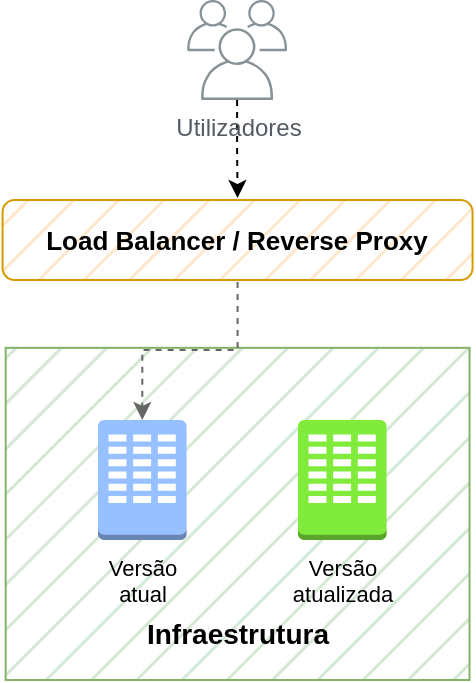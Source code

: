 <mxfile scale="1" border="0" version="24.2.8" type="device">
  <diagram name="Página-1" id="GqaS2yzh_YFpKsmkKtEa">
    <mxGraphModel dx="1036" dy="565" grid="1" gridSize="10" guides="1" tooltips="1" connect="1" arrows="1" fold="1" page="1" pageScale="1" pageWidth="827" pageHeight="1169" math="0" shadow="0">
      <root>
        <mxCell id="0" />
        <mxCell id="1" parent="0" />
        <mxCell id="IIeFJdCi4ttDjo09-xvz-28" value="&lt;p style=&quot;line-height: 120%; margin-top: 120px; margin-bottom: 0px; padding-bottom: 0px; margin-right: 0px;&quot;&gt;&lt;b&gt;&lt;font style=&quot;font-size: 14px;&quot;&gt;Infraestrutura&lt;/font&gt;&lt;/b&gt;&lt;/p&gt;" style="whiteSpace=wrap;html=1;fillColor=#d5e8d4;strokeColor=#82b366;fillStyle=hatch;" parent="1" vertex="1">
          <mxGeometry x="213.83" y="313.91" width="231.93" height="166.09" as="geometry" />
        </mxCell>
        <mxCell id="IIeFJdCi4ttDjo09-xvz-21" style="edgeStyle=orthogonalEdgeStyle;rounded=0;orthogonalLoop=1;jettySize=auto;html=1;entryX=0.5;entryY=0;entryDx=0;entryDy=0;dashed=1;" parent="1" source="IIeFJdCi4ttDjo09-xvz-18" target="IIeFJdCi4ttDjo09-xvz-20" edge="1">
          <mxGeometry relative="1" as="geometry" />
        </mxCell>
        <mxCell id="IIeFJdCi4ttDjo09-xvz-18" value="Utilizadores" style="sketch=0;outlineConnect=0;gradientColor=none;fontColor=#545B64;strokeColor=none;fillColor=#879196;dashed=0;verticalLabelPosition=bottom;verticalAlign=top;align=center;html=1;fontSize=12;fontStyle=0;aspect=fixed;shape=mxgraph.aws4.illustration_users;pointerEvents=1" parent="1" vertex="1">
          <mxGeometry x="304.58" y="140" width="50" height="50" as="geometry" />
        </mxCell>
        <mxCell id="IIeFJdCi4ttDjo09-xvz-19" value="" style="outlineConnect=0;dashed=0;verticalLabelPosition=bottom;verticalAlign=top;align=center;html=1;shape=mxgraph.aws3.corporate_data_center;fillColor=#96C0FF;strokeColor=#36393d;" parent="1" vertex="1">
          <mxGeometry x="260" y="350" width="44.29" height="60" as="geometry" />
        </mxCell>
        <mxCell id="IIeFJdCi4ttDjo09-xvz-22" style="edgeStyle=orthogonalEdgeStyle;rounded=0;orthogonalLoop=1;jettySize=auto;html=1;curved=0;dashed=1;fillColor=#f5f5f5;strokeColor=#666666;" parent="1" source="IIeFJdCi4ttDjo09-xvz-20" target="IIeFJdCi4ttDjo09-xvz-19" edge="1">
          <mxGeometry relative="1" as="geometry" />
        </mxCell>
        <mxCell id="IIeFJdCi4ttDjo09-xvz-20" value="&lt;b&gt;&lt;font style=&quot;font-size: 13px;&quot;&gt;Load Balancer / Reverse Proxy&lt;/font&gt;&lt;/b&gt;" style="rounded=1;whiteSpace=wrap;html=1;fillColor=#ffe6cc;strokeColor=#d79b00;fillStyle=hatch;strokeWidth=1;perimeterSpacing=1;glass=0;" parent="1" vertex="1">
          <mxGeometry x="212.29" y="240" width="235" height="40" as="geometry" />
        </mxCell>
        <mxCell id="IIeFJdCi4ttDjo09-xvz-24" value="" style="outlineConnect=0;dashed=0;verticalLabelPosition=bottom;verticalAlign=top;align=center;html=1;shape=mxgraph.aws3.corporate_data_center;fillColor=#81EB3B;strokeColor=#36393d;" parent="1" vertex="1">
          <mxGeometry x="360" y="350" width="44.29" height="60" as="geometry" />
        </mxCell>
        <mxCell id="8C0ys7V4k4Ei_hw-86kY-1" value="&lt;font style=&quot;font-size: 11px;&quot;&gt;Versão&lt;/font&gt;&lt;div style=&quot;font-size: 11px;&quot;&gt;&lt;span style=&quot;background-color: initial;&quot;&gt;&lt;font style=&quot;font-size: 11px;&quot;&gt;atual&lt;/font&gt;&lt;/span&gt;&lt;/div&gt;" style="text;html=1;align=center;verticalAlign=middle;resizable=0;points=[];autosize=1;strokeColor=none;fillColor=none;" parent="1" vertex="1">
          <mxGeometry x="252.14" y="410" width="60" height="40" as="geometry" />
        </mxCell>
        <mxCell id="8C0ys7V4k4Ei_hw-86kY-2" value="&lt;font style=&quot;font-size: 11px;&quot;&gt;Versão&lt;/font&gt;&lt;div style=&quot;font-size: 11px;&quot;&gt;&lt;span style=&quot;background-color: initial;&quot;&gt;&lt;font style=&quot;font-size: 11px;&quot;&gt;atualizada&lt;/font&gt;&lt;/span&gt;&lt;/div&gt;" style="text;html=1;align=center;verticalAlign=middle;resizable=0;points=[];autosize=1;strokeColor=none;fillColor=none;" parent="1" vertex="1">
          <mxGeometry x="347.15" y="410" width="70" height="40" as="geometry" />
        </mxCell>
      </root>
    </mxGraphModel>
  </diagram>
</mxfile>
